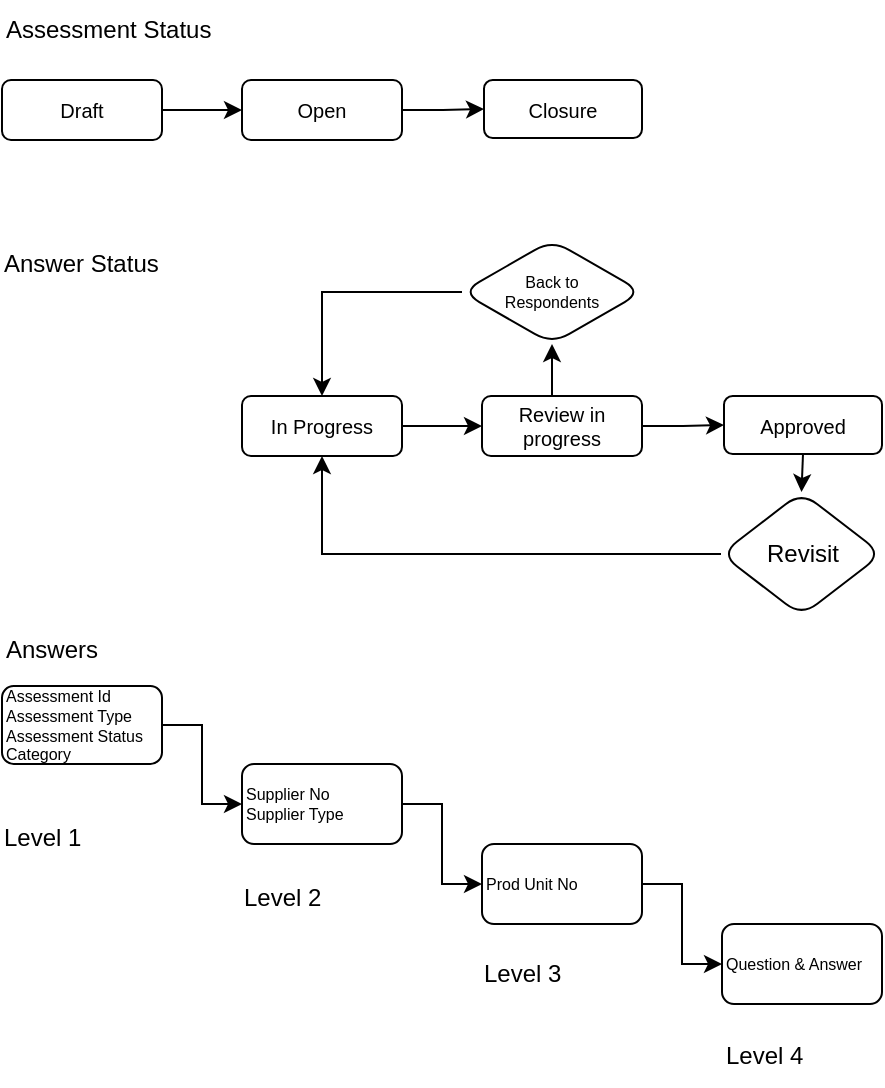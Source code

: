 <mxfile version="20.8.13" type="github" pages="2">
  <diagram name="Assessments Flow" id="aKNxy2ZGhKnuOq5hraQL">
    <mxGraphModel dx="794" dy="470" grid="1" gridSize="10" guides="1" tooltips="1" connect="1" arrows="1" fold="1" page="1" pageScale="1" pageWidth="3300" pageHeight="4681" math="0" shadow="0">
      <root>
        <mxCell id="0" />
        <mxCell id="1" parent="0" />
        <mxCell id="B7Xnb2P961lc5qyt7YIO-10" value="" style="edgeStyle=orthogonalEdgeStyle;rounded=0;orthogonalLoop=1;jettySize=auto;html=1;" edge="1" parent="1" source="B7Xnb2P961lc5qyt7YIO-8" target="B7Xnb2P961lc5qyt7YIO-9">
          <mxGeometry relative="1" as="geometry" />
        </mxCell>
        <mxCell id="B7Xnb2P961lc5qyt7YIO-8" value="Draft" style="rounded=1;whiteSpace=wrap;html=1;fontSize=10;" vertex="1" parent="1">
          <mxGeometry x="40" y="50" width="80" height="30" as="geometry" />
        </mxCell>
        <mxCell id="B7Xnb2P961lc5qyt7YIO-15" value="" style="edgeStyle=orthogonalEdgeStyle;rounded=0;orthogonalLoop=1;jettySize=auto;html=1;" edge="1" parent="1" source="B7Xnb2P961lc5qyt7YIO-9" target="B7Xnb2P961lc5qyt7YIO-14">
          <mxGeometry relative="1" as="geometry" />
        </mxCell>
        <mxCell id="B7Xnb2P961lc5qyt7YIO-9" value="Open" style="whiteSpace=wrap;html=1;rounded=1;fontSize=10;" vertex="1" parent="1">
          <mxGeometry x="160" y="50" width="80" height="30" as="geometry" />
        </mxCell>
        <mxCell id="B7Xnb2P961lc5qyt7YIO-11" value="Assessment Status" style="text;html=1;strokeColor=none;fillColor=none;align=left;verticalAlign=middle;whiteSpace=wrap;rounded=0;" vertex="1" parent="1">
          <mxGeometry x="40" y="10" width="120" height="30" as="geometry" />
        </mxCell>
        <mxCell id="B7Xnb2P961lc5qyt7YIO-14" value="Closure" style="whiteSpace=wrap;html=1;rounded=1;fontSize=10;" vertex="1" parent="1">
          <mxGeometry x="281" y="50" width="79" height="29" as="geometry" />
        </mxCell>
        <mxCell id="B7Xnb2P961lc5qyt7YIO-16" value="" style="edgeStyle=orthogonalEdgeStyle;rounded=0;orthogonalLoop=1;jettySize=auto;html=1;" edge="1" parent="1" source="B7Xnb2P961lc5qyt7YIO-17" target="B7Xnb2P961lc5qyt7YIO-19">
          <mxGeometry relative="1" as="geometry" />
        </mxCell>
        <mxCell id="B7Xnb2P961lc5qyt7YIO-17" value="In Progress" style="rounded=1;whiteSpace=wrap;html=1;fontSize=10;" vertex="1" parent="1">
          <mxGeometry x="160" y="208" width="80" height="30" as="geometry" />
        </mxCell>
        <mxCell id="B7Xnb2P961lc5qyt7YIO-18" value="" style="edgeStyle=orthogonalEdgeStyle;rounded=0;orthogonalLoop=1;jettySize=auto;html=1;" edge="1" parent="1" source="B7Xnb2P961lc5qyt7YIO-19" target="B7Xnb2P961lc5qyt7YIO-21">
          <mxGeometry relative="1" as="geometry" />
        </mxCell>
        <mxCell id="bh5QhXSjvCMaMPKg1IHw-4" style="edgeStyle=orthogonalEdgeStyle;rounded=0;orthogonalLoop=1;jettySize=auto;html=1;exitX=0.5;exitY=0;exitDx=0;exitDy=0;entryX=0.5;entryY=1;entryDx=0;entryDy=0;fontSize=10;" edge="1" parent="1" source="B7Xnb2P961lc5qyt7YIO-19" target="bh5QhXSjvCMaMPKg1IHw-1">
          <mxGeometry relative="1" as="geometry" />
        </mxCell>
        <mxCell id="B7Xnb2P961lc5qyt7YIO-19" value="Review in progress" style="whiteSpace=wrap;html=1;rounded=1;fontSize=10;" vertex="1" parent="1">
          <mxGeometry x="280" y="208" width="80" height="30" as="geometry" />
        </mxCell>
        <mxCell id="B7Xnb2P961lc5qyt7YIO-20" value="Answer Status" style="text;html=1;strokeColor=none;fillColor=none;align=left;verticalAlign=middle;whiteSpace=wrap;rounded=0;" vertex="1" parent="1">
          <mxGeometry x="39" y="127" width="111" height="30" as="geometry" />
        </mxCell>
        <mxCell id="B7Xnb2P961lc5qyt7YIO-24" value="" style="edgeStyle=orthogonalEdgeStyle;rounded=0;orthogonalLoop=1;jettySize=auto;html=1;entryX=0.5;entryY=0;entryDx=0;entryDy=0;exitX=0.5;exitY=1;exitDx=0;exitDy=0;" edge="1" parent="1" source="B7Xnb2P961lc5qyt7YIO-21" target="B7Xnb2P961lc5qyt7YIO-23">
          <mxGeometry relative="1" as="geometry">
            <mxPoint x="540" y="280" as="sourcePoint" />
            <mxPoint x="486.75" y="287" as="targetPoint" />
          </mxGeometry>
        </mxCell>
        <mxCell id="B7Xnb2P961lc5qyt7YIO-21" value="Approved" style="whiteSpace=wrap;html=1;rounded=1;fontSize=10;" vertex="1" parent="1">
          <mxGeometry x="401" y="208" width="79" height="29" as="geometry" />
        </mxCell>
        <mxCell id="B7Xnb2P961lc5qyt7YIO-25" style="edgeStyle=orthogonalEdgeStyle;rounded=0;orthogonalLoop=1;jettySize=auto;html=1;entryX=0.5;entryY=1;entryDx=0;entryDy=0;" edge="1" parent="1" source="B7Xnb2P961lc5qyt7YIO-23" target="B7Xnb2P961lc5qyt7YIO-17">
          <mxGeometry relative="1" as="geometry" />
        </mxCell>
        <mxCell id="B7Xnb2P961lc5qyt7YIO-23" value="Revisit" style="rhombus;whiteSpace=wrap;html=1;rounded=1;" vertex="1" parent="1">
          <mxGeometry x="399.5" y="256" width="80.5" height="62" as="geometry" />
        </mxCell>
        <mxCell id="B7Xnb2P961lc5qyt7YIO-26" value="Answers" style="text;html=1;strokeColor=none;fillColor=none;align=left;verticalAlign=middle;whiteSpace=wrap;rounded=0;" vertex="1" parent="1">
          <mxGeometry x="40" y="320" width="120" height="30" as="geometry" />
        </mxCell>
        <mxCell id="B7Xnb2P961lc5qyt7YIO-31" value="" style="edgeStyle=orthogonalEdgeStyle;rounded=0;orthogonalLoop=1;jettySize=auto;html=1;" edge="1" parent="1" source="B7Xnb2P961lc5qyt7YIO-27" target="B7Xnb2P961lc5qyt7YIO-30">
          <mxGeometry relative="1" as="geometry" />
        </mxCell>
        <mxCell id="B7Xnb2P961lc5qyt7YIO-27" value="Assessment Id&lt;br style=&quot;font-size: 8px;&quot;&gt;Assessment Type&lt;br style=&quot;font-size: 8px;&quot;&gt;Assessment Status&lt;br style=&quot;font-size: 8px;&quot;&gt;Category" style="rounded=1;whiteSpace=wrap;html=1;align=left;fontSize=8;" vertex="1" parent="1">
          <mxGeometry x="40" y="353" width="80" height="39" as="geometry" />
        </mxCell>
        <mxCell id="B7Xnb2P961lc5qyt7YIO-33" value="" style="edgeStyle=orthogonalEdgeStyle;rounded=0;orthogonalLoop=1;jettySize=auto;html=1;" edge="1" parent="1" source="B7Xnb2P961lc5qyt7YIO-30" target="B7Xnb2P961lc5qyt7YIO-32">
          <mxGeometry relative="1" as="geometry" />
        </mxCell>
        <mxCell id="B7Xnb2P961lc5qyt7YIO-30" value="Supplier No&lt;br style=&quot;font-size: 8px;&quot;&gt;Supplier Type" style="whiteSpace=wrap;html=1;align=left;rounded=1;fontSize=8;" vertex="1" parent="1">
          <mxGeometry x="160" y="392" width="80" height="40" as="geometry" />
        </mxCell>
        <mxCell id="B7Xnb2P961lc5qyt7YIO-35" style="edgeStyle=orthogonalEdgeStyle;rounded=0;orthogonalLoop=1;jettySize=auto;html=1;entryX=0;entryY=0.5;entryDx=0;entryDy=0;fontSize=8;" edge="1" parent="1" source="B7Xnb2P961lc5qyt7YIO-32" target="B7Xnb2P961lc5qyt7YIO-34">
          <mxGeometry relative="1" as="geometry" />
        </mxCell>
        <mxCell id="B7Xnb2P961lc5qyt7YIO-32" value="Prod Unit No" style="whiteSpace=wrap;html=1;align=left;rounded=1;fontSize=8;" vertex="1" parent="1">
          <mxGeometry x="280" y="432" width="80" height="40" as="geometry" />
        </mxCell>
        <mxCell id="B7Xnb2P961lc5qyt7YIO-34" value="Question &amp;amp; Answer" style="whiteSpace=wrap;html=1;align=left;rounded=1;fontSize=8;" vertex="1" parent="1">
          <mxGeometry x="400" y="472" width="80" height="40" as="geometry" />
        </mxCell>
        <mxCell id="B7Xnb2P961lc5qyt7YIO-36" value="Level 1" style="text;html=1;strokeColor=none;fillColor=none;align=left;verticalAlign=middle;whiteSpace=wrap;rounded=0;" vertex="1" parent="1">
          <mxGeometry x="39" y="414" width="81" height="30" as="geometry" />
        </mxCell>
        <mxCell id="xl1nmtYAgYrTH_IyRa24-1" value="Level 2" style="text;html=1;strokeColor=none;fillColor=none;align=left;verticalAlign=middle;whiteSpace=wrap;rounded=0;" vertex="1" parent="1">
          <mxGeometry x="159" y="444" width="81" height="30" as="geometry" />
        </mxCell>
        <mxCell id="xl1nmtYAgYrTH_IyRa24-2" value="Level 3" style="text;html=1;strokeColor=none;fillColor=none;align=left;verticalAlign=middle;whiteSpace=wrap;rounded=0;" vertex="1" parent="1">
          <mxGeometry x="279" y="482" width="81" height="30" as="geometry" />
        </mxCell>
        <mxCell id="xl1nmtYAgYrTH_IyRa24-3" value="Level 4" style="text;html=1;strokeColor=none;fillColor=none;align=left;verticalAlign=middle;whiteSpace=wrap;rounded=0;" vertex="1" parent="1">
          <mxGeometry x="399.5" y="523" width="81" height="30" as="geometry" />
        </mxCell>
        <mxCell id="bh5QhXSjvCMaMPKg1IHw-2" style="edgeStyle=orthogonalEdgeStyle;rounded=0;orthogonalLoop=1;jettySize=auto;html=1;entryX=0.5;entryY=0;entryDx=0;entryDy=0;fontSize=10;" edge="1" parent="1" source="bh5QhXSjvCMaMPKg1IHw-1" target="B7Xnb2P961lc5qyt7YIO-17">
          <mxGeometry relative="1" as="geometry" />
        </mxCell>
        <mxCell id="bh5QhXSjvCMaMPKg1IHw-1" value="Back to &lt;br&gt;Respondents" style="rhombus;whiteSpace=wrap;html=1;fontSize=8;rounded=1;" vertex="1" parent="1">
          <mxGeometry x="270" y="130" width="90" height="52" as="geometry" />
        </mxCell>
      </root>
    </mxGraphModel>
  </diagram>
  <diagram id="J45suQn-99jLtJDWP_rT" name="SSI Integrtion Flow">
    <mxGraphModel dx="794" dy="470" grid="1" gridSize="10" guides="1" tooltips="1" connect="1" arrows="1" fold="1" page="1" pageScale="1" pageWidth="3300" pageHeight="4681" math="0" shadow="0">
      <root>
        <mxCell id="0" />
        <mxCell id="1" parent="0" />
      </root>
    </mxGraphModel>
  </diagram>
</mxfile>
